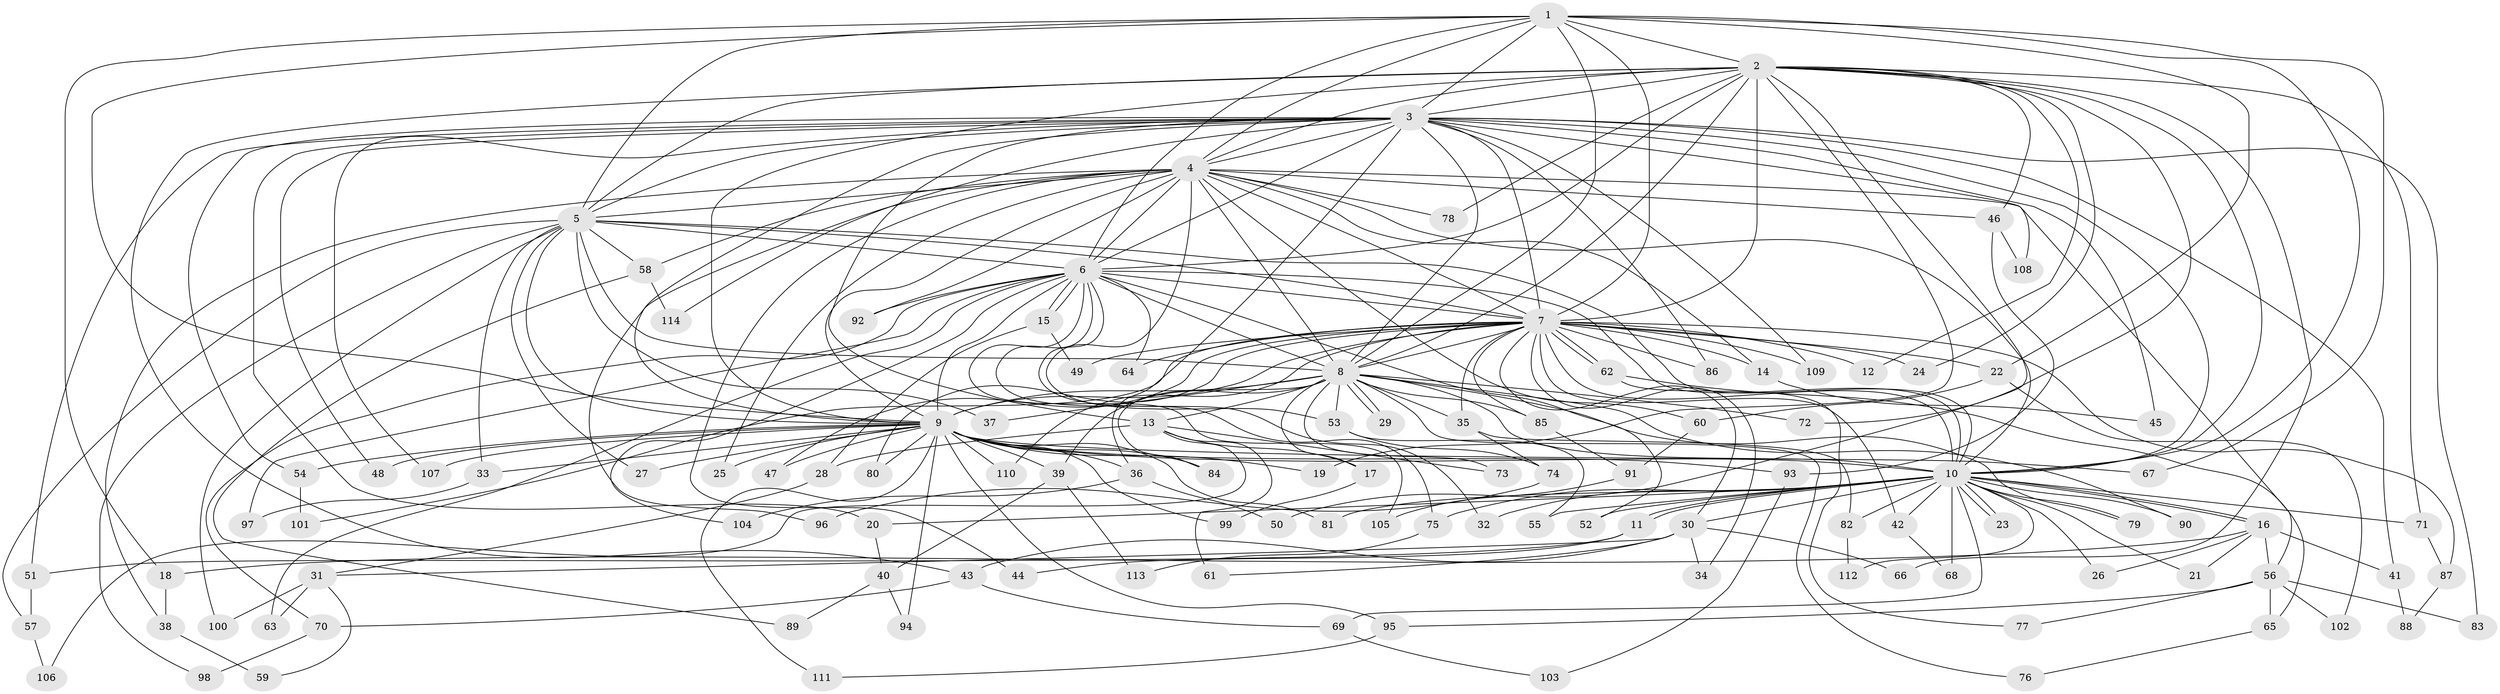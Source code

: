 // coarse degree distribution, {9: 0.021739130434782608, 19: 0.06521739130434782, 17: 0.021739130434782608, 11: 0.043478260869565216, 10: 0.06521739130434782, 24: 0.021739130434782608, 3: 0.15217391304347827, 7: 0.06521739130434782, 4: 0.08695652173913043, 2: 0.2608695652173913, 1: 0.06521739130434782, 5: 0.08695652173913043, 6: 0.021739130434782608, 8: 0.021739130434782608}
// Generated by graph-tools (version 1.1) at 2025/49/03/04/25 22:49:59]
// undirected, 114 vertices, 253 edges
graph export_dot {
  node [color=gray90,style=filled];
  1;
  2;
  3;
  4;
  5;
  6;
  7;
  8;
  9;
  10;
  11;
  12;
  13;
  14;
  15;
  16;
  17;
  18;
  19;
  20;
  21;
  22;
  23;
  24;
  25;
  26;
  27;
  28;
  29;
  30;
  31;
  32;
  33;
  34;
  35;
  36;
  37;
  38;
  39;
  40;
  41;
  42;
  43;
  44;
  45;
  46;
  47;
  48;
  49;
  50;
  51;
  52;
  53;
  54;
  55;
  56;
  57;
  58;
  59;
  60;
  61;
  62;
  63;
  64;
  65;
  66;
  67;
  68;
  69;
  70;
  71;
  72;
  73;
  74;
  75;
  76;
  77;
  78;
  79;
  80;
  81;
  82;
  83;
  84;
  85;
  86;
  87;
  88;
  89;
  90;
  91;
  92;
  93;
  94;
  95;
  96;
  97;
  98;
  99;
  100;
  101;
  102;
  103;
  104;
  105;
  106;
  107;
  108;
  109;
  110;
  111;
  112;
  113;
  114;
  1 -- 2;
  1 -- 3;
  1 -- 4;
  1 -- 5;
  1 -- 6;
  1 -- 7;
  1 -- 8;
  1 -- 9;
  1 -- 10;
  1 -- 18;
  1 -- 22;
  1 -- 67;
  2 -- 3;
  2 -- 4;
  2 -- 5;
  2 -- 6;
  2 -- 7;
  2 -- 8;
  2 -- 9;
  2 -- 10;
  2 -- 12;
  2 -- 19;
  2 -- 24;
  2 -- 43;
  2 -- 46;
  2 -- 50;
  2 -- 66;
  2 -- 71;
  2 -- 72;
  2 -- 78;
  3 -- 4;
  3 -- 5;
  3 -- 6;
  3 -- 7;
  3 -- 8;
  3 -- 9;
  3 -- 10;
  3 -- 13;
  3 -- 20;
  3 -- 36;
  3 -- 41;
  3 -- 45;
  3 -- 48;
  3 -- 51;
  3 -- 54;
  3 -- 83;
  3 -- 86;
  3 -- 107;
  3 -- 108;
  3 -- 109;
  3 -- 114;
  4 -- 5;
  4 -- 6;
  4 -- 7;
  4 -- 8;
  4 -- 9;
  4 -- 10;
  4 -- 14;
  4 -- 25;
  4 -- 38;
  4 -- 44;
  4 -- 46;
  4 -- 53;
  4 -- 56;
  4 -- 58;
  4 -- 60;
  4 -- 78;
  4 -- 92;
  4 -- 96;
  5 -- 6;
  5 -- 7;
  5 -- 8;
  5 -- 9;
  5 -- 10;
  5 -- 27;
  5 -- 33;
  5 -- 37;
  5 -- 57;
  5 -- 58;
  5 -- 98;
  5 -- 100;
  6 -- 7;
  6 -- 8;
  6 -- 9;
  6 -- 10;
  6 -- 15;
  6 -- 15;
  6 -- 32;
  6 -- 52;
  6 -- 63;
  6 -- 64;
  6 -- 70;
  6 -- 75;
  6 -- 92;
  6 -- 97;
  6 -- 104;
  6 -- 105;
  7 -- 8;
  7 -- 9;
  7 -- 10;
  7 -- 12;
  7 -- 14;
  7 -- 22;
  7 -- 24;
  7 -- 30;
  7 -- 34;
  7 -- 35;
  7 -- 42;
  7 -- 47;
  7 -- 49;
  7 -- 62;
  7 -- 62;
  7 -- 64;
  7 -- 80;
  7 -- 85;
  7 -- 86;
  7 -- 87;
  7 -- 101;
  7 -- 109;
  7 -- 110;
  8 -- 9;
  8 -- 10;
  8 -- 13;
  8 -- 17;
  8 -- 29;
  8 -- 29;
  8 -- 35;
  8 -- 37;
  8 -- 39;
  8 -- 53;
  8 -- 72;
  8 -- 73;
  8 -- 76;
  8 -- 79;
  8 -- 84;
  8 -- 85;
  8 -- 90;
  9 -- 10;
  9 -- 19;
  9 -- 25;
  9 -- 27;
  9 -- 33;
  9 -- 36;
  9 -- 39;
  9 -- 47;
  9 -- 48;
  9 -- 54;
  9 -- 67;
  9 -- 80;
  9 -- 81;
  9 -- 84;
  9 -- 93;
  9 -- 94;
  9 -- 95;
  9 -- 99;
  9 -- 107;
  9 -- 110;
  9 -- 111;
  10 -- 11;
  10 -- 11;
  10 -- 16;
  10 -- 16;
  10 -- 20;
  10 -- 21;
  10 -- 23;
  10 -- 23;
  10 -- 26;
  10 -- 30;
  10 -- 32;
  10 -- 42;
  10 -- 52;
  10 -- 55;
  10 -- 68;
  10 -- 69;
  10 -- 71;
  10 -- 75;
  10 -- 79;
  10 -- 81;
  10 -- 82;
  10 -- 90;
  10 -- 112;
  11 -- 44;
  11 -- 51;
  13 -- 17;
  13 -- 28;
  13 -- 61;
  13 -- 73;
  13 -- 106;
  14 -- 45;
  15 -- 28;
  15 -- 49;
  16 -- 18;
  16 -- 21;
  16 -- 26;
  16 -- 41;
  16 -- 56;
  17 -- 99;
  18 -- 38;
  20 -- 40;
  22 -- 60;
  22 -- 102;
  28 -- 31;
  30 -- 31;
  30 -- 34;
  30 -- 43;
  30 -- 61;
  30 -- 66;
  31 -- 59;
  31 -- 63;
  31 -- 100;
  33 -- 97;
  35 -- 74;
  35 -- 82;
  36 -- 50;
  36 -- 104;
  38 -- 59;
  39 -- 40;
  39 -- 113;
  40 -- 89;
  40 -- 94;
  41 -- 88;
  42 -- 68;
  43 -- 69;
  43 -- 70;
  46 -- 93;
  46 -- 108;
  51 -- 57;
  53 -- 55;
  53 -- 74;
  54 -- 101;
  56 -- 65;
  56 -- 77;
  56 -- 83;
  56 -- 95;
  56 -- 102;
  57 -- 106;
  58 -- 89;
  58 -- 114;
  60 -- 91;
  62 -- 65;
  62 -- 77;
  65 -- 76;
  69 -- 103;
  70 -- 98;
  71 -- 87;
  74 -- 96;
  75 -- 113;
  82 -- 112;
  85 -- 91;
  87 -- 88;
  91 -- 105;
  93 -- 103;
  95 -- 111;
}
